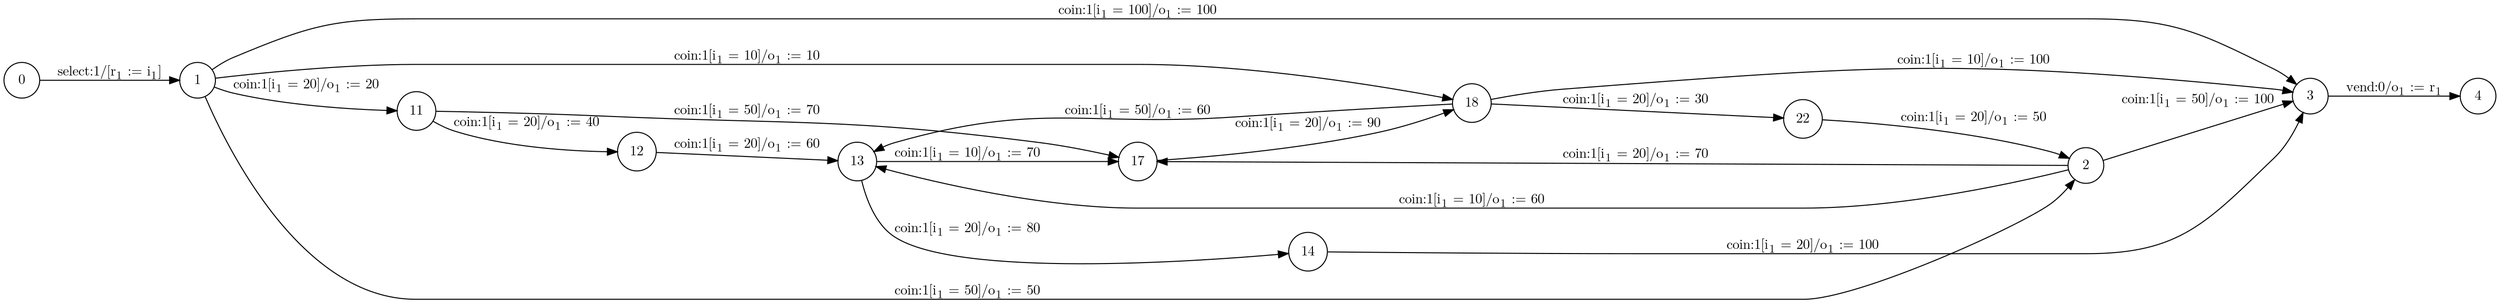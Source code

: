 digraph EFSM{
graph [rankdir="LR", fontname="Latin Modern Math"];
node [color="black", fillcolor="white", shape="circle", style="filled", fontname="Latin Modern Math"];
edge [fontname="Latin Modern Math"];
0->1[label=<select:1/&#91;r<sub>1</sub> := i<sub>1</sub>&#93;>]
1->11[label=<coin:1&#91;i<sub>1</sub> = 20&#93;/o<sub>1</sub> := 20>]
1->18[label=<coin:1&#91;i<sub>1</sub> = 10&#93;/o<sub>1</sub> := 10>]
1->2[label=<coin:1&#91;i<sub>1</sub> = 50&#93;/o<sub>1</sub> := 50>]
1->3[label=<coin:1&#91;i<sub>1</sub> = 100&#93;/o<sub>1</sub> := 100>]
11->12[label=<coin:1&#91;i<sub>1</sub> = 20&#93;/o<sub>1</sub> := 40>]
11->17[label=<coin:1&#91;i<sub>1</sub> = 50&#93;/o<sub>1</sub> := 70>]
12->13[label=<coin:1&#91;i<sub>1</sub> = 20&#93;/o<sub>1</sub> := 60>]
13->14[label=<coin:1&#91;i<sub>1</sub> = 20&#93;/o<sub>1</sub> := 80>]
13->17[label=<coin:1&#91;i<sub>1</sub> = 10&#93;/o<sub>1</sub> := 70>]
14->3[label=<coin:1&#91;i<sub>1</sub> = 20&#93;/o<sub>1</sub> := 100>]
17->18[label=<coin:1&#91;i<sub>1</sub> = 20&#93;/o<sub>1</sub> := 90>]
18->13[label=<coin:1&#91;i<sub>1</sub> = 50&#93;/o<sub>1</sub> := 60>]
18->22[label=<coin:1&#91;i<sub>1</sub> = 20&#93;/o<sub>1</sub> := 30>]
18->3[label=<coin:1&#91;i<sub>1</sub> = 10&#93;/o<sub>1</sub> := 100>]
2->13[label=<coin:1&#91;i<sub>1</sub> = 10&#93;/o<sub>1</sub> := 60>]
2->17[label=<coin:1&#91;i<sub>1</sub> = 20&#93;/o<sub>1</sub> := 70>]
2->3[label=<coin:1&#91;i<sub>1</sub> = 50&#93;/o<sub>1</sub> := 100>]
22->2[label=<coin:1&#91;i<sub>1</sub> = 20&#93;/o<sub>1</sub> := 50>]
3->4[label=<vend:0/o<sub>1</sub> := r<sub>1</sub>>]
}